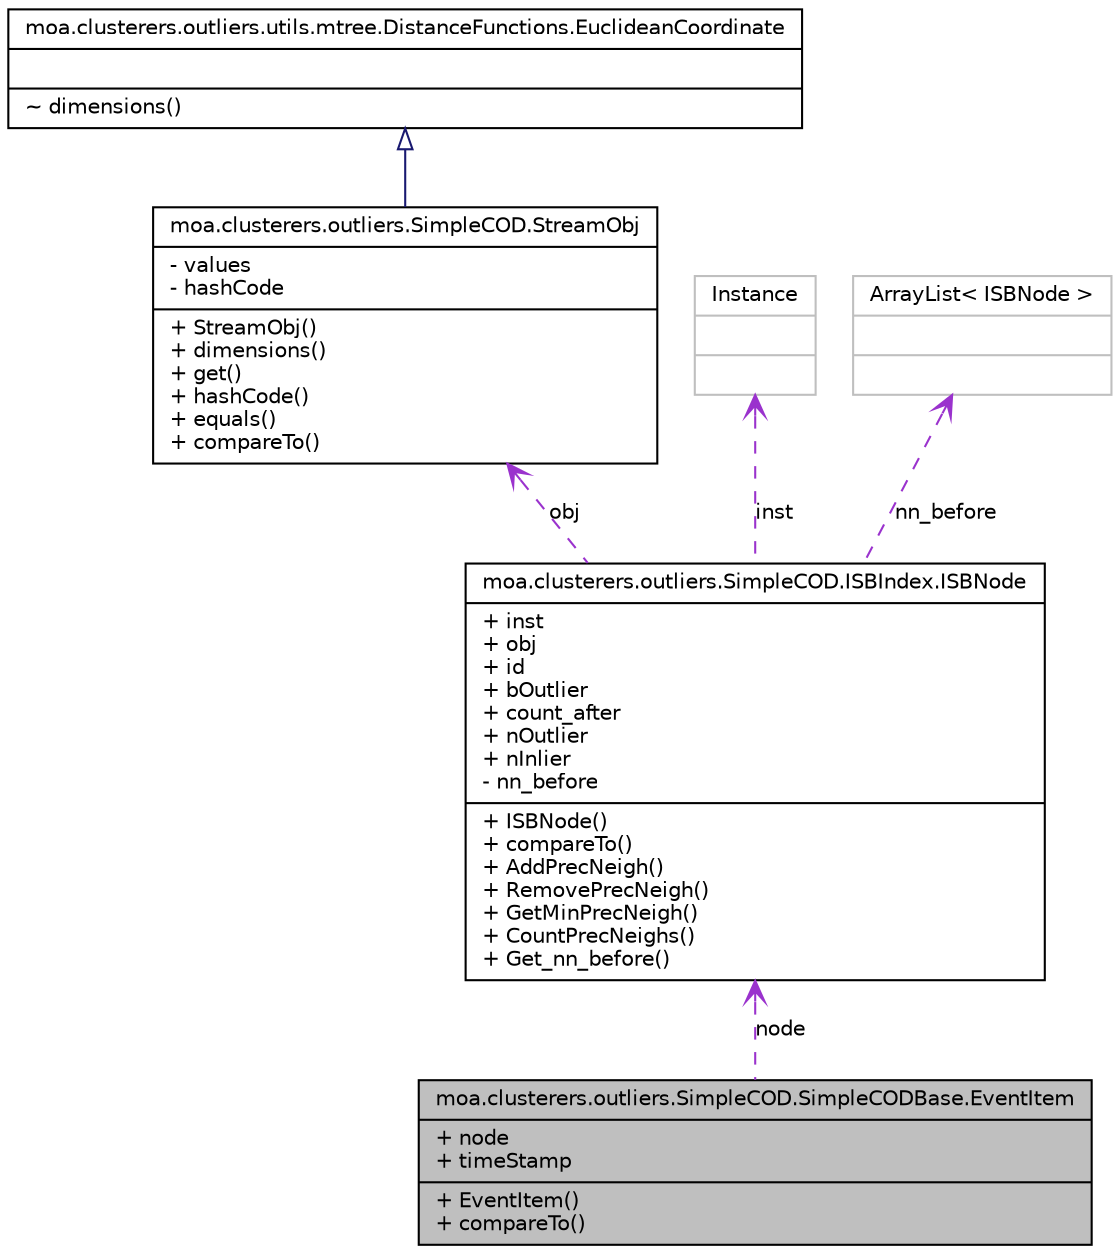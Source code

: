digraph G
{
  edge [fontname="Helvetica",fontsize="10",labelfontname="Helvetica",labelfontsize="10"];
  node [fontname="Helvetica",fontsize="10",shape=record];
  Node1 [label="{moa.clusterers.outliers.SimpleCOD.SimpleCODBase.EventItem\n|+ node\l+ timeStamp\l|+ EventItem()\l+ compareTo()\l}",height=0.2,width=0.4,color="black", fillcolor="grey75", style="filled" fontcolor="black"];
  Node2 -> Node1 [dir=back,color="darkorchid3",fontsize="10",style="dashed",label="node",arrowtail="open",fontname="Helvetica"];
  Node2 [label="{moa.clusterers.outliers.SimpleCOD.ISBIndex.ISBNode\n|+ inst\l+ obj\l+ id\l+ bOutlier\l+ count_after\l+ nOutlier\l+ nInlier\l- nn_before\l|+ ISBNode()\l+ compareTo()\l+ AddPrecNeigh()\l+ RemovePrecNeigh()\l+ GetMinPrecNeigh()\l+ CountPrecNeighs()\l+ Get_nn_before()\l}",height=0.2,width=0.4,color="black", fillcolor="white", style="filled",URL="$classmoa_1_1clusterers_1_1outliers_1_1SimpleCOD_1_1ISBIndex_1_1ISBNode.html"];
  Node3 -> Node2 [dir=back,color="darkorchid3",fontsize="10",style="dashed",label="obj",arrowtail="open",fontname="Helvetica"];
  Node3 [label="{moa.clusterers.outliers.SimpleCOD.StreamObj\n|- values\l- hashCode\l|+ StreamObj()\l+ dimensions()\l+ get()\l+ hashCode()\l+ equals()\l+ compareTo()\l}",height=0.2,width=0.4,color="black", fillcolor="white", style="filled",URL="$classmoa_1_1clusterers_1_1outliers_1_1SimpleCOD_1_1StreamObj.html"];
  Node4 -> Node3 [dir=back,color="midnightblue",fontsize="10",style="solid",arrowtail="empty",fontname="Helvetica"];
  Node4 [label="{moa.clusterers.outliers.utils.mtree.DistanceFunctions.EuclideanCoordinate\n||~ dimensions()\l}",height=0.2,width=0.4,color="black", fillcolor="white", style="filled",URL="$interfacemoa_1_1clusterers_1_1outliers_1_1utils_1_1mtree_1_1DistanceFunctions_1_1EuclideanCoordinate.html",tooltip="An interface to represent coordinates in Euclidean spaces."];
  Node5 -> Node2 [dir=back,color="darkorchid3",fontsize="10",style="dashed",label="inst",arrowtail="open",fontname="Helvetica"];
  Node5 [label="{Instance\n||}",height=0.2,width=0.4,color="grey75", fillcolor="white", style="filled"];
  Node6 -> Node2 [dir=back,color="darkorchid3",fontsize="10",style="dashed",label="nn_before",arrowtail="open",fontname="Helvetica"];
  Node6 [label="{ArrayList\< ISBNode \>\n||}",height=0.2,width=0.4,color="grey75", fillcolor="white", style="filled"];
}
